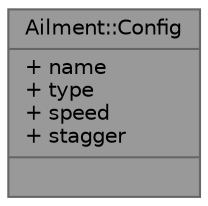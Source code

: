 digraph "Ailment::Config"
{
 // LATEX_PDF_SIZE
  bgcolor="transparent";
  edge [fontname=Helvetica,fontsize=10,labelfontname=Helvetica,labelfontsize=10];
  node [fontname=Helvetica,fontsize=10,shape=box,height=0.2,width=0.4];
  Node1 [shape=record,label="{Ailment::Config\n|+ name\l+ type\l+ speed\l+ stagger\l|}",height=0.2,width=0.4,color="gray40", fillcolor="grey60", style="filled", fontcolor="black",tooltip=" "];
}
